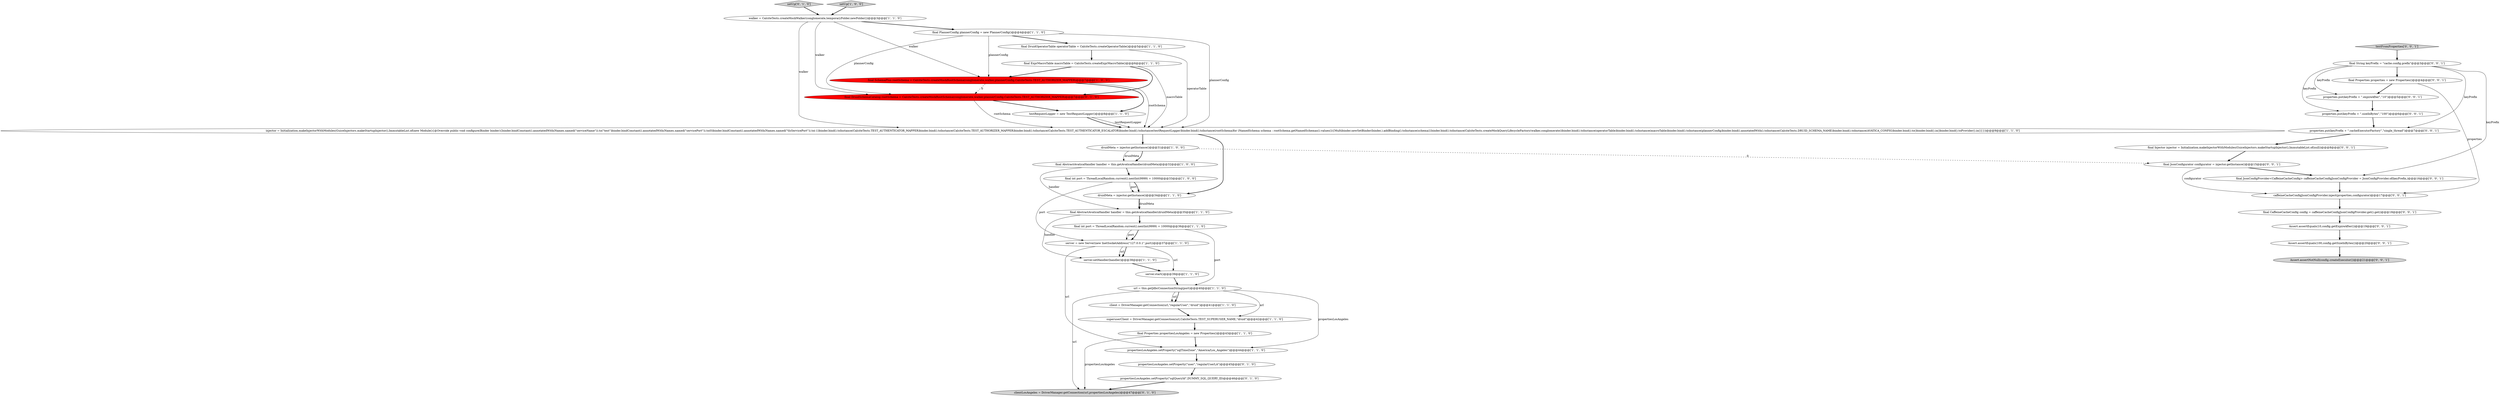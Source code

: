 digraph {
8 [style = filled, label = "final Properties propertiesLosAngeles = new Properties()@@@43@@@['1', '1', '0']", fillcolor = white, shape = ellipse image = "AAA0AAABBB1BBB"];
30 [style = filled, label = "properties.put(keyPrefix + \".cacheExecutorFactory\",\"single_thread\")@@@7@@@['0', '0', '1']", fillcolor = white, shape = ellipse image = "AAA0AAABBB3BBB"];
38 [style = filled, label = "testFromProperties['0', '0', '1']", fillcolor = lightgray, shape = diamond image = "AAA0AAABBB3BBB"];
25 [style = filled, label = "clientLosAngeles = DriverManager.getConnection(url,propertiesLosAngeles)@@@47@@@['0', '1', '0']", fillcolor = lightgray, shape = ellipse image = "AAA0AAABBB2BBB"];
1 [style = filled, label = "druidMeta = injector.getInstance()@@@31@@@['1', '0', '0']", fillcolor = white, shape = ellipse image = "AAA0AAABBB1BBB"];
22 [style = filled, label = "setUp['0', '1', '0']", fillcolor = lightgray, shape = diamond image = "AAA0AAABBB2BBB"];
26 [style = filled, label = "propertiesLosAngeles.setProperty(\"user\",\"regularUserLA\")@@@45@@@['0', '1', '0']", fillcolor = white, shape = ellipse image = "AAA0AAABBB2BBB"];
2 [style = filled, label = "walker = CalciteTests.createMockWalker(conglomerate,temporaryFolder.newFolder())@@@3@@@['1', '1', '0']", fillcolor = white, shape = ellipse image = "AAA0AAABBB1BBB"];
37 [style = filled, label = "Assert.assertEquals(10,config.getExpireAfter())@@@19@@@['0', '0', '1']", fillcolor = white, shape = ellipse image = "AAA0AAABBB3BBB"];
4 [style = filled, label = "server.setHandler(handler)@@@38@@@['1', '1', '0']", fillcolor = white, shape = ellipse image = "AAA0AAABBB1BBB"];
11 [style = filled, label = "server.start()@@@39@@@['1', '1', '0']", fillcolor = white, shape = ellipse image = "AAA0AAABBB1BBB"];
40 [style = filled, label = "caffeineCacheConfigJsonConfigProvider.inject(properties,configurator)@@@17@@@['0', '0', '1']", fillcolor = white, shape = ellipse image = "AAA0AAABBB3BBB"];
18 [style = filled, label = "url = this.getJdbcConnectionString(port)@@@40@@@['1', '1', '0']", fillcolor = white, shape = ellipse image = "AAA0AAABBB1BBB"];
9 [style = filled, label = "final int port = ThreadLocalRandom.current().nextInt(9999) + 10000@@@33@@@['1', '0', '0']", fillcolor = white, shape = ellipse image = "AAA0AAABBB1BBB"];
33 [style = filled, label = "properties.put(keyPrefix + \".sizeInBytes\",\"100\")@@@6@@@['0', '0', '1']", fillcolor = white, shape = ellipse image = "AAA0AAABBB3BBB"];
5 [style = filled, label = "final AbstractAvaticaHandler handler = this.getAvaticaHandler(druidMeta)@@@32@@@['1', '0', '0']", fillcolor = white, shape = ellipse image = "AAA0AAABBB1BBB"];
20 [style = filled, label = "setUp['1', '0', '0']", fillcolor = lightgray, shape = diamond image = "AAA0AAABBB1BBB"];
3 [style = filled, label = "injector = Initialization.makeInjectorWithModules(GuiceInjectors.makeStartupInjector(),ImmutableList.of(new Module(){@Override public void configure(Binder binder){binder.bindConstant().annotatedWith(Names.named(\"serviceName\")).to(\"test\")binder.bindConstant().annotatedWith(Names.named(\"servicePort\")).to(0)binder.bindConstant().annotatedWith(Names.named(\"tlsServicePort\")).to(-1)binder.bind().toInstance(CalciteTests.TEST_AUTHENTICATOR_MAPPER)binder.bind().toInstance(CalciteTests.TEST_AUTHORIZER_MAPPER)binder.bind().toInstance(CalciteTests.TEST_AUTHENTICATOR_ESCALATOR)binder.bind().toInstance(testRequestLogger)binder.bind().toInstance(rootSchema)for (NamedSchema schema : rootSchema.getNamedSchemas().values()){Multibinder.newSetBinder(binder,).addBinding().toInstance(schema)}binder.bind().toInstance(CalciteTests.createMockQueryLifecycleFactory(walker,conglomerate))binder.bind().toInstance(operatorTable)binder.bind().toInstance(macroTable)binder.bind().toInstance(plannerConfig)binder.bind().annotatedWith().toInstance(CalciteTests.DRUID_SCHEMA_NAME)binder.bind().toInstance(AVATICA_CONFIG)binder.bind().to()binder.bind().in()binder.bind().toProvider().in()}}))@@@9@@@['1', '1', '0']", fillcolor = white, shape = ellipse image = "AAA0AAABBB1BBB"];
0 [style = filled, label = "testRequestLogger = new TestRequestLogger()@@@8@@@['1', '1', '0']", fillcolor = white, shape = ellipse image = "AAA0AAABBB1BBB"];
28 [style = filled, label = "Assert.assertEquals(100,config.getSizeInBytes())@@@20@@@['0', '0', '1']", fillcolor = white, shape = ellipse image = "AAA0AAABBB3BBB"];
10 [style = filled, label = "final AbstractAvaticaHandler handler = this.getAvaticaHandler(druidMeta)@@@35@@@['1', '1', '0']", fillcolor = white, shape = ellipse image = "AAA0AAABBB1BBB"];
13 [style = filled, label = "final PlannerConfig plannerConfig = new PlannerConfig()@@@4@@@['1', '1', '0']", fillcolor = white, shape = ellipse image = "AAA0AAABBB1BBB"];
36 [style = filled, label = "final Injector injector = Initialization.makeInjectorWithModules(GuiceInjectors.makeStartupInjector(),ImmutableList.of(null))@@@8@@@['0', '0', '1']", fillcolor = white, shape = ellipse image = "AAA0AAABBB3BBB"];
39 [style = filled, label = "final JsonConfigurator configurator = injector.getInstance()@@@15@@@['0', '0', '1']", fillcolor = white, shape = ellipse image = "AAA0AAABBB3BBB"];
32 [style = filled, label = "final JsonConfigProvider<CaffeineCacheConfig> caffeineCacheConfigJsonConfigProvider = JsonConfigProvider.of(keyPrefix,)@@@16@@@['0', '0', '1']", fillcolor = white, shape = ellipse image = "AAA0AAABBB3BBB"];
16 [style = filled, label = "final int port = ThreadLocalRandom.current().nextInt(9999) + 10000@@@36@@@['1', '1', '0']", fillcolor = white, shape = ellipse image = "AAA0AAABBB1BBB"];
7 [style = filled, label = "final ExprMacroTable macroTable = CalciteTests.createExprMacroTable()@@@6@@@['1', '1', '0']", fillcolor = white, shape = ellipse image = "AAA0AAABBB1BBB"];
27 [style = filled, label = "properties.put(keyPrefix + \".expireAfter\",\"10\")@@@5@@@['0', '0', '1']", fillcolor = white, shape = ellipse image = "AAA0AAABBB3BBB"];
31 [style = filled, label = "Assert.assertNotNull(config.createExecutor())@@@21@@@['0', '0', '1']", fillcolor = lightgray, shape = ellipse image = "AAA0AAABBB3BBB"];
15 [style = filled, label = "client = DriverManager.getConnection(url,\"regularUser\",\"druid\")@@@41@@@['1', '1', '0']", fillcolor = white, shape = ellipse image = "AAA0AAABBB1BBB"];
6 [style = filled, label = "superuserClient = DriverManager.getConnection(url,CalciteTests.TEST_SUPERUSER_NAME,\"druid\")@@@42@@@['1', '1', '0']", fillcolor = white, shape = ellipse image = "AAA0AAABBB1BBB"];
29 [style = filled, label = "final String keyPrefix = \"cache.config.prefix\"@@@3@@@['0', '0', '1']", fillcolor = white, shape = ellipse image = "AAA0AAABBB3BBB"];
34 [style = filled, label = "final CaffeineCacheConfig config = caffeineCacheConfigJsonConfigProvider.get().get()@@@18@@@['0', '0', '1']", fillcolor = white, shape = ellipse image = "AAA0AAABBB3BBB"];
23 [style = filled, label = "final DruidSchemaCatalog rootSchema = CalciteTests.createMockRootSchema(conglomerate,walker,plannerConfig,CalciteTests.TEST_AUTHORIZER_MAPPER)@@@7@@@['0', '1', '0']", fillcolor = red, shape = ellipse image = "AAA1AAABBB2BBB"];
14 [style = filled, label = "druidMeta = injector.getInstance()@@@34@@@['1', '1', '0']", fillcolor = white, shape = ellipse image = "AAA0AAABBB1BBB"];
35 [style = filled, label = "final Properties properties = new Properties()@@@4@@@['0', '0', '1']", fillcolor = white, shape = ellipse image = "AAA0AAABBB3BBB"];
21 [style = filled, label = "final DruidOperatorTable operatorTable = CalciteTests.createOperatorTable()@@@5@@@['1', '1', '0']", fillcolor = white, shape = ellipse image = "AAA0AAABBB1BBB"];
17 [style = filled, label = "server = new Server(new InetSocketAddress(\"127.0.0.1\",port))@@@37@@@['1', '1', '0']", fillcolor = white, shape = ellipse image = "AAA0AAABBB1BBB"];
19 [style = filled, label = "final SchemaPlus rootSchema = CalciteTests.createMockRootSchema(conglomerate,walker,plannerConfig,CalciteTests.TEST_AUTHORIZER_MAPPER)@@@7@@@['1', '0', '0']", fillcolor = red, shape = ellipse image = "AAA1AAABBB1BBB"];
12 [style = filled, label = "propertiesLosAngeles.setProperty(\"sqlTimeZone\",\"America/Los_Angeles\")@@@44@@@['1', '1', '0']", fillcolor = white, shape = ellipse image = "AAA0AAABBB1BBB"];
24 [style = filled, label = "propertiesLosAngeles.setProperty(\"sqlQueryId\",DUMMY_SQL_QUERY_ID)@@@46@@@['0', '1', '0']", fillcolor = white, shape = ellipse image = "AAA0AAABBB2BBB"];
1->5 [style = bold, label=""];
0->3 [style = bold, label=""];
1->39 [style = dashed, label="0"];
35->27 [style = bold, label=""];
37->28 [style = bold, label=""];
22->2 [style = bold, label=""];
16->18 [style = solid, label="port"];
13->19 [style = solid, label="plannerConfig"];
3->1 [style = bold, label=""];
5->9 [style = bold, label=""];
17->12 [style = solid, label="url"];
18->6 [style = solid, label="url"];
18->15 [style = solid, label="url"];
29->32 [style = solid, label="keyPrefix"];
23->3 [style = solid, label="rootSchema"];
28->31 [style = bold, label=""];
38->29 [style = bold, label=""];
3->14 [style = bold, label=""];
2->19 [style = solid, label="walker"];
18->15 [style = bold, label=""];
5->10 [style = solid, label="handler"];
9->14 [style = solid, label="port"];
35->40 [style = solid, label="properties"];
14->10 [style = bold, label=""];
18->12 [style = solid, label="propertiesLosAngeles"];
10->4 [style = solid, label="handler"];
29->30 [style = solid, label="keyPrefix"];
30->36 [style = bold, label=""];
15->6 [style = bold, label=""];
29->27 [style = solid, label="keyPrefix"];
17->11 [style = solid, label="url"];
12->26 [style = bold, label=""];
16->17 [style = bold, label=""];
40->34 [style = bold, label=""];
2->3 [style = solid, label="walker"];
26->24 [style = bold, label=""];
21->3 [style = solid, label="operatorTable"];
23->0 [style = bold, label=""];
8->25 [style = solid, label="propertiesLosAngeles"];
0->3 [style = solid, label="testRequestLogger"];
36->39 [style = bold, label=""];
11->18 [style = bold, label=""];
19->0 [style = bold, label=""];
17->4 [style = solid, label="url"];
2->13 [style = bold, label=""];
20->2 [style = bold, label=""];
2->23 [style = solid, label="walker"];
19->3 [style = solid, label="rootSchema"];
14->10 [style = solid, label="druidMeta"];
19->23 [style = dashed, label="0"];
10->16 [style = bold, label=""];
34->37 [style = bold, label=""];
1->5 [style = solid, label="druidMeta"];
24->25 [style = bold, label=""];
32->40 [style = bold, label=""];
7->23 [style = bold, label=""];
39->32 [style = bold, label=""];
6->8 [style = bold, label=""];
39->40 [style = solid, label="configurator"];
29->33 [style = solid, label="keyPrefix"];
9->14 [style = bold, label=""];
8->12 [style = bold, label=""];
33->30 [style = bold, label=""];
18->25 [style = solid, label="url"];
21->7 [style = bold, label=""];
13->3 [style = solid, label="plannerConfig"];
7->3 [style = solid, label="macroTable"];
16->17 [style = solid, label="port"];
27->33 [style = bold, label=""];
29->35 [style = bold, label=""];
9->17 [style = solid, label="port"];
4->11 [style = bold, label=""];
13->21 [style = bold, label=""];
7->19 [style = bold, label=""];
17->4 [style = bold, label=""];
13->23 [style = solid, label="plannerConfig"];
}
